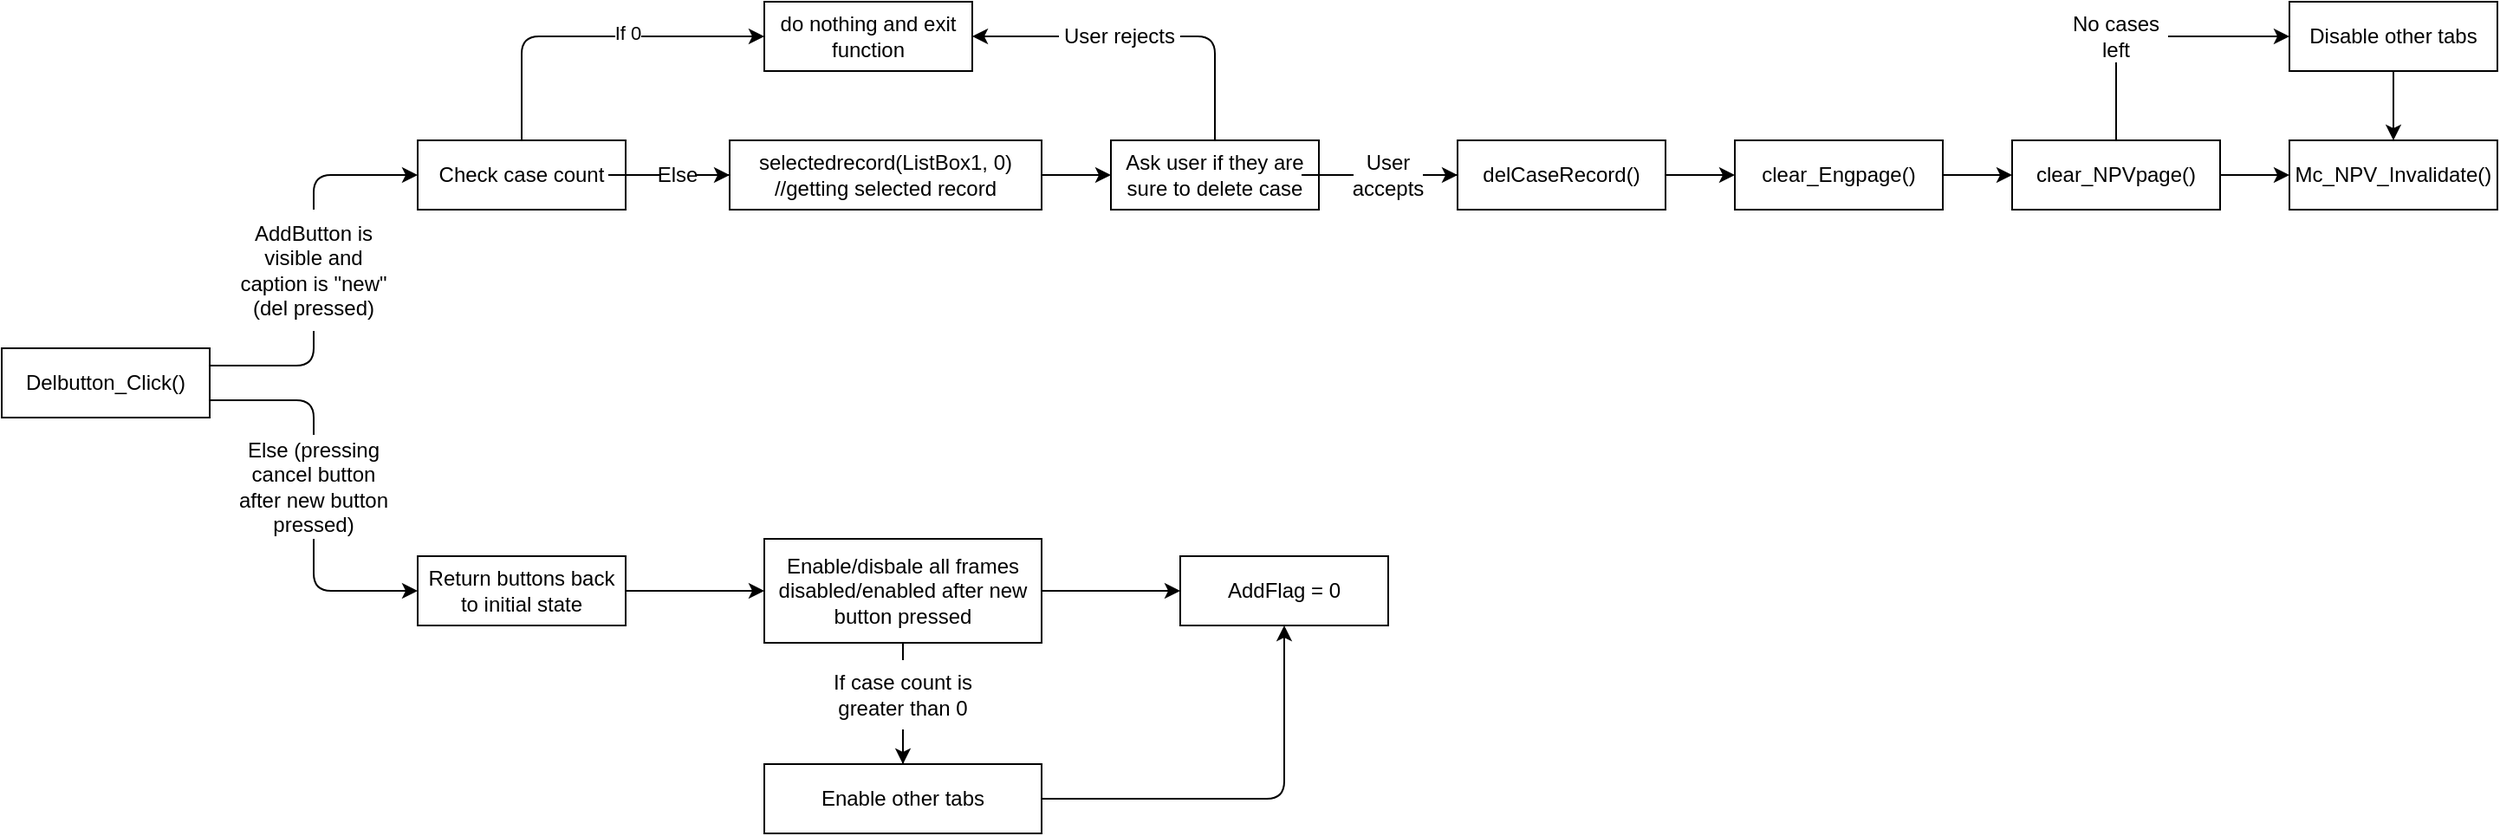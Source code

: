 <mxfile version="14.6.13" type="device"><diagram id="Eufz3YOgODfR1dDf4A-g" name="Page-1"><mxGraphModel dx="1504" dy="714" grid="1" gridSize="10" guides="1" tooltips="1" connect="1" arrows="1" fold="1" page="1" pageScale="1" pageWidth="850" pageHeight="1100" math="0" shadow="0"><root><mxCell id="0"/><mxCell id="1" parent="0"/><mxCell id="65EA9NjeFhc4edZPfuuK-1" value="Delbutton_Click()" style="rounded=0;whiteSpace=wrap;html=1;" vertex="1" parent="1"><mxGeometry x="40" y="280" width="120" height="40" as="geometry"/></mxCell><mxCell id="65EA9NjeFhc4edZPfuuK-4" value="AddButton is visible and caption is &quot;new&quot; (del pressed)" style="text;html=1;strokeColor=none;fillColor=none;align=center;verticalAlign=middle;whiteSpace=wrap;rounded=0;" vertex="1" parent="1"><mxGeometry x="170" y="200" width="100" height="70" as="geometry"/></mxCell><mxCell id="65EA9NjeFhc4edZPfuuK-5" value="" style="endArrow=none;html=1;exitX=1;exitY=0.25;exitDx=0;exitDy=0;entryX=0.5;entryY=1;entryDx=0;entryDy=0;" edge="1" parent="1" source="65EA9NjeFhc4edZPfuuK-1" target="65EA9NjeFhc4edZPfuuK-4"><mxGeometry width="50" height="50" relative="1" as="geometry"><mxPoint x="310" y="410" as="sourcePoint"/><mxPoint x="360" y="360" as="targetPoint"/><Array as="points"><mxPoint x="220" y="290"/></Array></mxGeometry></mxCell><mxCell id="65EA9NjeFhc4edZPfuuK-15" style="edgeStyle=orthogonalEdgeStyle;rounded=0;orthogonalLoop=1;jettySize=auto;html=1;entryX=0;entryY=0.5;entryDx=0;entryDy=0;startArrow=none;" edge="1" parent="1" source="65EA9NjeFhc4edZPfuuK-16" target="65EA9NjeFhc4edZPfuuK-14"><mxGeometry relative="1" as="geometry"/></mxCell><mxCell id="65EA9NjeFhc4edZPfuuK-6" value="Check case count" style="rounded=0;whiteSpace=wrap;html=1;" vertex="1" parent="1"><mxGeometry x="280" y="160" width="120" height="40" as="geometry"/></mxCell><mxCell id="65EA9NjeFhc4edZPfuuK-9" value="" style="endArrow=classic;html=1;exitX=0.5;exitY=0;exitDx=0;exitDy=0;entryX=0;entryY=0.5;entryDx=0;entryDy=0;" edge="1" parent="1" source="65EA9NjeFhc4edZPfuuK-4" target="65EA9NjeFhc4edZPfuuK-6"><mxGeometry width="50" height="50" relative="1" as="geometry"><mxPoint x="360" y="400" as="sourcePoint"/><mxPoint x="410" y="350" as="targetPoint"/><Array as="points"><mxPoint x="220" y="180"/></Array></mxGeometry></mxCell><mxCell id="65EA9NjeFhc4edZPfuuK-10" value="do nothing and exit function" style="rounded=0;whiteSpace=wrap;html=1;" vertex="1" parent="1"><mxGeometry x="480" y="80" width="120" height="40" as="geometry"/></mxCell><mxCell id="65EA9NjeFhc4edZPfuuK-12" value="" style="endArrow=classic;html=1;exitX=0.5;exitY=0;exitDx=0;exitDy=0;entryX=0;entryY=0.5;entryDx=0;entryDy=0;" edge="1" parent="1" source="65EA9NjeFhc4edZPfuuK-6" target="65EA9NjeFhc4edZPfuuK-10"><mxGeometry width="50" height="50" relative="1" as="geometry"><mxPoint x="390" y="370" as="sourcePoint"/><mxPoint x="440" y="320" as="targetPoint"/><Array as="points"><mxPoint x="340" y="100"/></Array></mxGeometry></mxCell><mxCell id="65EA9NjeFhc4edZPfuuK-13" value="If 0" style="edgeLabel;html=1;align=center;verticalAlign=middle;resizable=0;points=[];" vertex="1" connectable="0" parent="65EA9NjeFhc4edZPfuuK-12"><mxGeometry x="0.204" y="2" relative="1" as="geometry"><mxPoint as="offset"/></mxGeometry></mxCell><mxCell id="65EA9NjeFhc4edZPfuuK-19" style="edgeStyle=orthogonalEdgeStyle;rounded=0;orthogonalLoop=1;jettySize=auto;html=1;" edge="1" parent="1" source="65EA9NjeFhc4edZPfuuK-14" target="65EA9NjeFhc4edZPfuuK-18"><mxGeometry relative="1" as="geometry"/></mxCell><mxCell id="65EA9NjeFhc4edZPfuuK-14" value="selectedrecord(ListBox1, 0) //getting selected record" style="rounded=0;whiteSpace=wrap;html=1;" vertex="1" parent="1"><mxGeometry x="460" y="160" width="180" height="40" as="geometry"/></mxCell><mxCell id="65EA9NjeFhc4edZPfuuK-16" value="Else" style="text;html=1;strokeColor=none;fillColor=none;align=center;verticalAlign=middle;whiteSpace=wrap;rounded=0;" vertex="1" parent="1"><mxGeometry x="410" y="170" width="40" height="20" as="geometry"/></mxCell><mxCell id="65EA9NjeFhc4edZPfuuK-17" value="" style="edgeStyle=orthogonalEdgeStyle;rounded=0;orthogonalLoop=1;jettySize=auto;html=1;entryX=0;entryY=0.5;entryDx=0;entryDy=0;endArrow=none;" edge="1" parent="1" source="65EA9NjeFhc4edZPfuuK-6" target="65EA9NjeFhc4edZPfuuK-16"><mxGeometry relative="1" as="geometry"><mxPoint x="400" y="180" as="sourcePoint"/><mxPoint x="460" y="180" as="targetPoint"/></mxGeometry></mxCell><mxCell id="65EA9NjeFhc4edZPfuuK-29" style="edgeStyle=orthogonalEdgeStyle;rounded=0;orthogonalLoop=1;jettySize=auto;html=1;startArrow=none;" edge="1" parent="1" source="65EA9NjeFhc4edZPfuuK-34" target="65EA9NjeFhc4edZPfuuK-28"><mxGeometry relative="1" as="geometry"/></mxCell><mxCell id="65EA9NjeFhc4edZPfuuK-18" value="Ask user if they are sure to delete case" style="rounded=0;whiteSpace=wrap;html=1;" vertex="1" parent="1"><mxGeometry x="680" y="160" width="120" height="40" as="geometry"/></mxCell><mxCell id="65EA9NjeFhc4edZPfuuK-26" style="edgeStyle=orthogonalEdgeStyle;rounded=0;orthogonalLoop=1;jettySize=auto;html=1;entryX=1;entryY=0.5;entryDx=0;entryDy=0;" edge="1" parent="1" source="65EA9NjeFhc4edZPfuuK-24" target="65EA9NjeFhc4edZPfuuK-10"><mxGeometry relative="1" as="geometry"/></mxCell><mxCell id="65EA9NjeFhc4edZPfuuK-24" value="User rejects" style="text;html=1;strokeColor=none;fillColor=none;align=center;verticalAlign=middle;whiteSpace=wrap;rounded=0;" vertex="1" parent="1"><mxGeometry x="650" y="85" width="70" height="30" as="geometry"/></mxCell><mxCell id="65EA9NjeFhc4edZPfuuK-27" value="" style="endArrow=none;html=1;exitX=0.5;exitY=0;exitDx=0;exitDy=0;entryX=1;entryY=0.5;entryDx=0;entryDy=0;" edge="1" parent="1" source="65EA9NjeFhc4edZPfuuK-18" target="65EA9NjeFhc4edZPfuuK-24"><mxGeometry width="50" height="50" relative="1" as="geometry"><mxPoint x="720" y="410" as="sourcePoint"/><mxPoint x="770" y="360" as="targetPoint"/><Array as="points"><mxPoint x="740" y="100"/></Array></mxGeometry></mxCell><mxCell id="65EA9NjeFhc4edZPfuuK-38" style="edgeStyle=orthogonalEdgeStyle;rounded=0;orthogonalLoop=1;jettySize=auto;html=1;entryX=0;entryY=0.5;entryDx=0;entryDy=0;" edge="1" parent="1" source="65EA9NjeFhc4edZPfuuK-28" target="65EA9NjeFhc4edZPfuuK-36"><mxGeometry relative="1" as="geometry"/></mxCell><mxCell id="65EA9NjeFhc4edZPfuuK-28" value="delCaseRecord()" style="rounded=0;whiteSpace=wrap;html=1;" vertex="1" parent="1"><mxGeometry x="880" y="160" width="120" height="40" as="geometry"/></mxCell><mxCell id="65EA9NjeFhc4edZPfuuK-34" value="User accepts" style="text;html=1;strokeColor=none;fillColor=none;align=center;verticalAlign=middle;whiteSpace=wrap;rounded=0;" vertex="1" parent="1"><mxGeometry x="810" y="165" width="60" height="30" as="geometry"/></mxCell><mxCell id="65EA9NjeFhc4edZPfuuK-35" value="" style="edgeStyle=orthogonalEdgeStyle;rounded=0;orthogonalLoop=1;jettySize=auto;html=1;endArrow=none;" edge="1" parent="1" source="65EA9NjeFhc4edZPfuuK-18" target="65EA9NjeFhc4edZPfuuK-34"><mxGeometry relative="1" as="geometry"><mxPoint x="800" y="180" as="sourcePoint"/><mxPoint x="890" y="180" as="targetPoint"/></mxGeometry></mxCell><mxCell id="65EA9NjeFhc4edZPfuuK-39" style="edgeStyle=orthogonalEdgeStyle;rounded=0;orthogonalLoop=1;jettySize=auto;html=1;entryX=0;entryY=0.5;entryDx=0;entryDy=0;" edge="1" parent="1" source="65EA9NjeFhc4edZPfuuK-36" target="65EA9NjeFhc4edZPfuuK-37"><mxGeometry relative="1" as="geometry"/></mxCell><mxCell id="65EA9NjeFhc4edZPfuuK-36" value="clear_Engpage()" style="rounded=0;whiteSpace=wrap;html=1;" vertex="1" parent="1"><mxGeometry x="1040" y="160" width="120" height="40" as="geometry"/></mxCell><mxCell id="65EA9NjeFhc4edZPfuuK-48" style="edgeStyle=orthogonalEdgeStyle;rounded=0;orthogonalLoop=1;jettySize=auto;html=1;entryX=0;entryY=0.5;entryDx=0;entryDy=0;" edge="1" parent="1" source="65EA9NjeFhc4edZPfuuK-37" target="65EA9NjeFhc4edZPfuuK-47"><mxGeometry relative="1" as="geometry"/></mxCell><mxCell id="65EA9NjeFhc4edZPfuuK-37" value="clear_NPVpage()" style="rounded=0;whiteSpace=wrap;html=1;" vertex="1" parent="1"><mxGeometry x="1200" y="160" width="120" height="40" as="geometry"/></mxCell><mxCell id="65EA9NjeFhc4edZPfuuK-49" style="edgeStyle=orthogonalEdgeStyle;rounded=0;orthogonalLoop=1;jettySize=auto;html=1;entryX=0.5;entryY=0;entryDx=0;entryDy=0;" edge="1" parent="1" source="65EA9NjeFhc4edZPfuuK-40" target="65EA9NjeFhc4edZPfuuK-47"><mxGeometry relative="1" as="geometry"/></mxCell><mxCell id="65EA9NjeFhc4edZPfuuK-40" value="Disable other tabs" style="rounded=0;whiteSpace=wrap;html=1;" vertex="1" parent="1"><mxGeometry x="1360" y="80" width="120" height="40" as="geometry"/></mxCell><mxCell id="65EA9NjeFhc4edZPfuuK-46" style="edgeStyle=orthogonalEdgeStyle;rounded=0;orthogonalLoop=1;jettySize=auto;html=1;" edge="1" parent="1" source="65EA9NjeFhc4edZPfuuK-41" target="65EA9NjeFhc4edZPfuuK-40"><mxGeometry relative="1" as="geometry"/></mxCell><mxCell id="65EA9NjeFhc4edZPfuuK-41" value="No cases left" style="text;html=1;strokeColor=none;fillColor=none;align=center;verticalAlign=middle;whiteSpace=wrap;rounded=0;" vertex="1" parent="1"><mxGeometry x="1230" y="85" width="60" height="30" as="geometry"/></mxCell><mxCell id="65EA9NjeFhc4edZPfuuK-45" value="" style="endArrow=none;html=1;exitX=0.5;exitY=0;exitDx=0;exitDy=0;entryX=0.5;entryY=1;entryDx=0;entryDy=0;" edge="1" parent="1" source="65EA9NjeFhc4edZPfuuK-37" target="65EA9NjeFhc4edZPfuuK-41"><mxGeometry width="50" height="50" relative="1" as="geometry"><mxPoint x="1320" y="320" as="sourcePoint"/><mxPoint x="1370" y="270" as="targetPoint"/></mxGeometry></mxCell><mxCell id="65EA9NjeFhc4edZPfuuK-47" value="Mc_NPV_Invalidate()" style="rounded=0;whiteSpace=wrap;html=1;" vertex="1" parent="1"><mxGeometry x="1360" y="160" width="120" height="40" as="geometry"/></mxCell><mxCell id="65EA9NjeFhc4edZPfuuK-52" value="Else (pressing cancel button after new button pressed)" style="text;html=1;strokeColor=none;fillColor=none;align=center;verticalAlign=middle;whiteSpace=wrap;rounded=0;" vertex="1" parent="1"><mxGeometry x="170" y="330" width="100" height="60" as="geometry"/></mxCell><mxCell id="65EA9NjeFhc4edZPfuuK-53" value="" style="endArrow=none;html=1;entryX=0.5;entryY=0;entryDx=0;entryDy=0;exitX=1;exitY=0.75;exitDx=0;exitDy=0;" edge="1" parent="1" source="65EA9NjeFhc4edZPfuuK-1" target="65EA9NjeFhc4edZPfuuK-52"><mxGeometry width="50" height="50" relative="1" as="geometry"><mxPoint x="170" y="310" as="sourcePoint"/><mxPoint x="480" y="270" as="targetPoint"/><Array as="points"><mxPoint x="220" y="310"/></Array></mxGeometry></mxCell><mxCell id="65EA9NjeFhc4edZPfuuK-57" style="edgeStyle=orthogonalEdgeStyle;rounded=0;orthogonalLoop=1;jettySize=auto;html=1;" edge="1" parent="1" source="65EA9NjeFhc4edZPfuuK-54" target="65EA9NjeFhc4edZPfuuK-56"><mxGeometry relative="1" as="geometry"/></mxCell><mxCell id="65EA9NjeFhc4edZPfuuK-54" value="Return buttons back to initial state" style="rounded=0;whiteSpace=wrap;html=1;" vertex="1" parent="1"><mxGeometry x="280" y="400" width="120" height="40" as="geometry"/></mxCell><mxCell id="65EA9NjeFhc4edZPfuuK-55" value="" style="endArrow=classic;html=1;exitX=0.5;exitY=1;exitDx=0;exitDy=0;entryX=0;entryY=0.5;entryDx=0;entryDy=0;" edge="1" parent="1" source="65EA9NjeFhc4edZPfuuK-52" target="65EA9NjeFhc4edZPfuuK-54"><mxGeometry width="50" height="50" relative="1" as="geometry"><mxPoint x="250" y="530" as="sourcePoint"/><mxPoint x="300" y="480" as="targetPoint"/><Array as="points"><mxPoint x="220" y="420"/></Array></mxGeometry></mxCell><mxCell id="65EA9NjeFhc4edZPfuuK-59" style="edgeStyle=orthogonalEdgeStyle;rounded=0;orthogonalLoop=1;jettySize=auto;html=1;startArrow=none;" edge="1" parent="1" source="65EA9NjeFhc4edZPfuuK-60" target="65EA9NjeFhc4edZPfuuK-58"><mxGeometry relative="1" as="geometry"/></mxCell><mxCell id="65EA9NjeFhc4edZPfuuK-65" style="edgeStyle=orthogonalEdgeStyle;rounded=0;orthogonalLoop=1;jettySize=auto;html=1;entryX=0;entryY=0.5;entryDx=0;entryDy=0;" edge="1" parent="1" source="65EA9NjeFhc4edZPfuuK-56" target="65EA9NjeFhc4edZPfuuK-64"><mxGeometry relative="1" as="geometry"/></mxCell><mxCell id="65EA9NjeFhc4edZPfuuK-56" value="Enable/disbale all frames disabled/enabled after new &lt;br&gt;button pressed" style="rounded=0;whiteSpace=wrap;html=1;" vertex="1" parent="1"><mxGeometry x="480" y="390" width="160" height="60" as="geometry"/></mxCell><mxCell id="65EA9NjeFhc4edZPfuuK-58" value="&lt;span&gt;Enable other tabs&lt;/span&gt;" style="rounded=0;whiteSpace=wrap;html=1;" vertex="1" parent="1"><mxGeometry x="480" y="520" width="160" height="40" as="geometry"/></mxCell><mxCell id="65EA9NjeFhc4edZPfuuK-60" value="If case count is greater than 0" style="text;html=1;strokeColor=none;fillColor=none;align=center;verticalAlign=middle;whiteSpace=wrap;rounded=0;" vertex="1" parent="1"><mxGeometry x="510" y="460" width="100" height="40" as="geometry"/></mxCell><mxCell id="65EA9NjeFhc4edZPfuuK-63" value="" style="endArrow=none;html=1;exitX=0.5;exitY=0;exitDx=0;exitDy=0;entryX=0.5;entryY=1;entryDx=0;entryDy=0;" edge="1" parent="1" source="65EA9NjeFhc4edZPfuuK-60" target="65EA9NjeFhc4edZPfuuK-56"><mxGeometry width="50" height="50" relative="1" as="geometry"><mxPoint x="580" y="710" as="sourcePoint"/><mxPoint x="630" y="660" as="targetPoint"/></mxGeometry></mxCell><mxCell id="65EA9NjeFhc4edZPfuuK-64" value="AddFlag = 0" style="rounded=0;whiteSpace=wrap;html=1;" vertex="1" parent="1"><mxGeometry x="720" y="400" width="120" height="40" as="geometry"/></mxCell><mxCell id="65EA9NjeFhc4edZPfuuK-67" value="" style="endArrow=classic;html=1;exitX=1;exitY=0.5;exitDx=0;exitDy=0;entryX=0.5;entryY=1;entryDx=0;entryDy=0;" edge="1" parent="1" source="65EA9NjeFhc4edZPfuuK-58" target="65EA9NjeFhc4edZPfuuK-64"><mxGeometry width="50" height="50" relative="1" as="geometry"><mxPoint x="800" y="560" as="sourcePoint"/><mxPoint x="850" y="510" as="targetPoint"/><Array as="points"><mxPoint x="780" y="540"/></Array></mxGeometry></mxCell></root></mxGraphModel></diagram></mxfile>